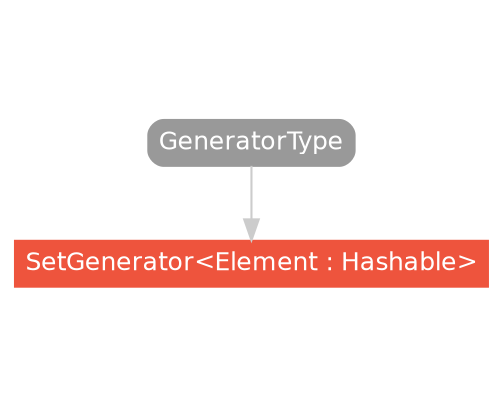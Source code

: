 strict digraph "SetGenerator<Element : Hashable> - Type Hierarchy - SwiftDoc.org" {
    pad="0.1,0.8"
    node [shape=box, style="filled,rounded", color="#999999", fillcolor="#999999", fontcolor=white, fontname=Helvetica, fontnames="Helvetica,sansserif", fontsize=12, margin="0.07,0.05", height="0.3"]
    edge [color="#cccccc"]
    "GeneratorType" [URL="/protocol/GeneratorType/"]
    "SetGenerator<Element : Hashable>" [URL="/type/SetGenerator/", style="filled", fillcolor="#ee543d", color="#ee543d"]    "GeneratorType" -> "SetGenerator<Element : Hashable>"
    subgraph Types {
        rank = max; "SetGenerator<Element : Hashable>";
    }
}